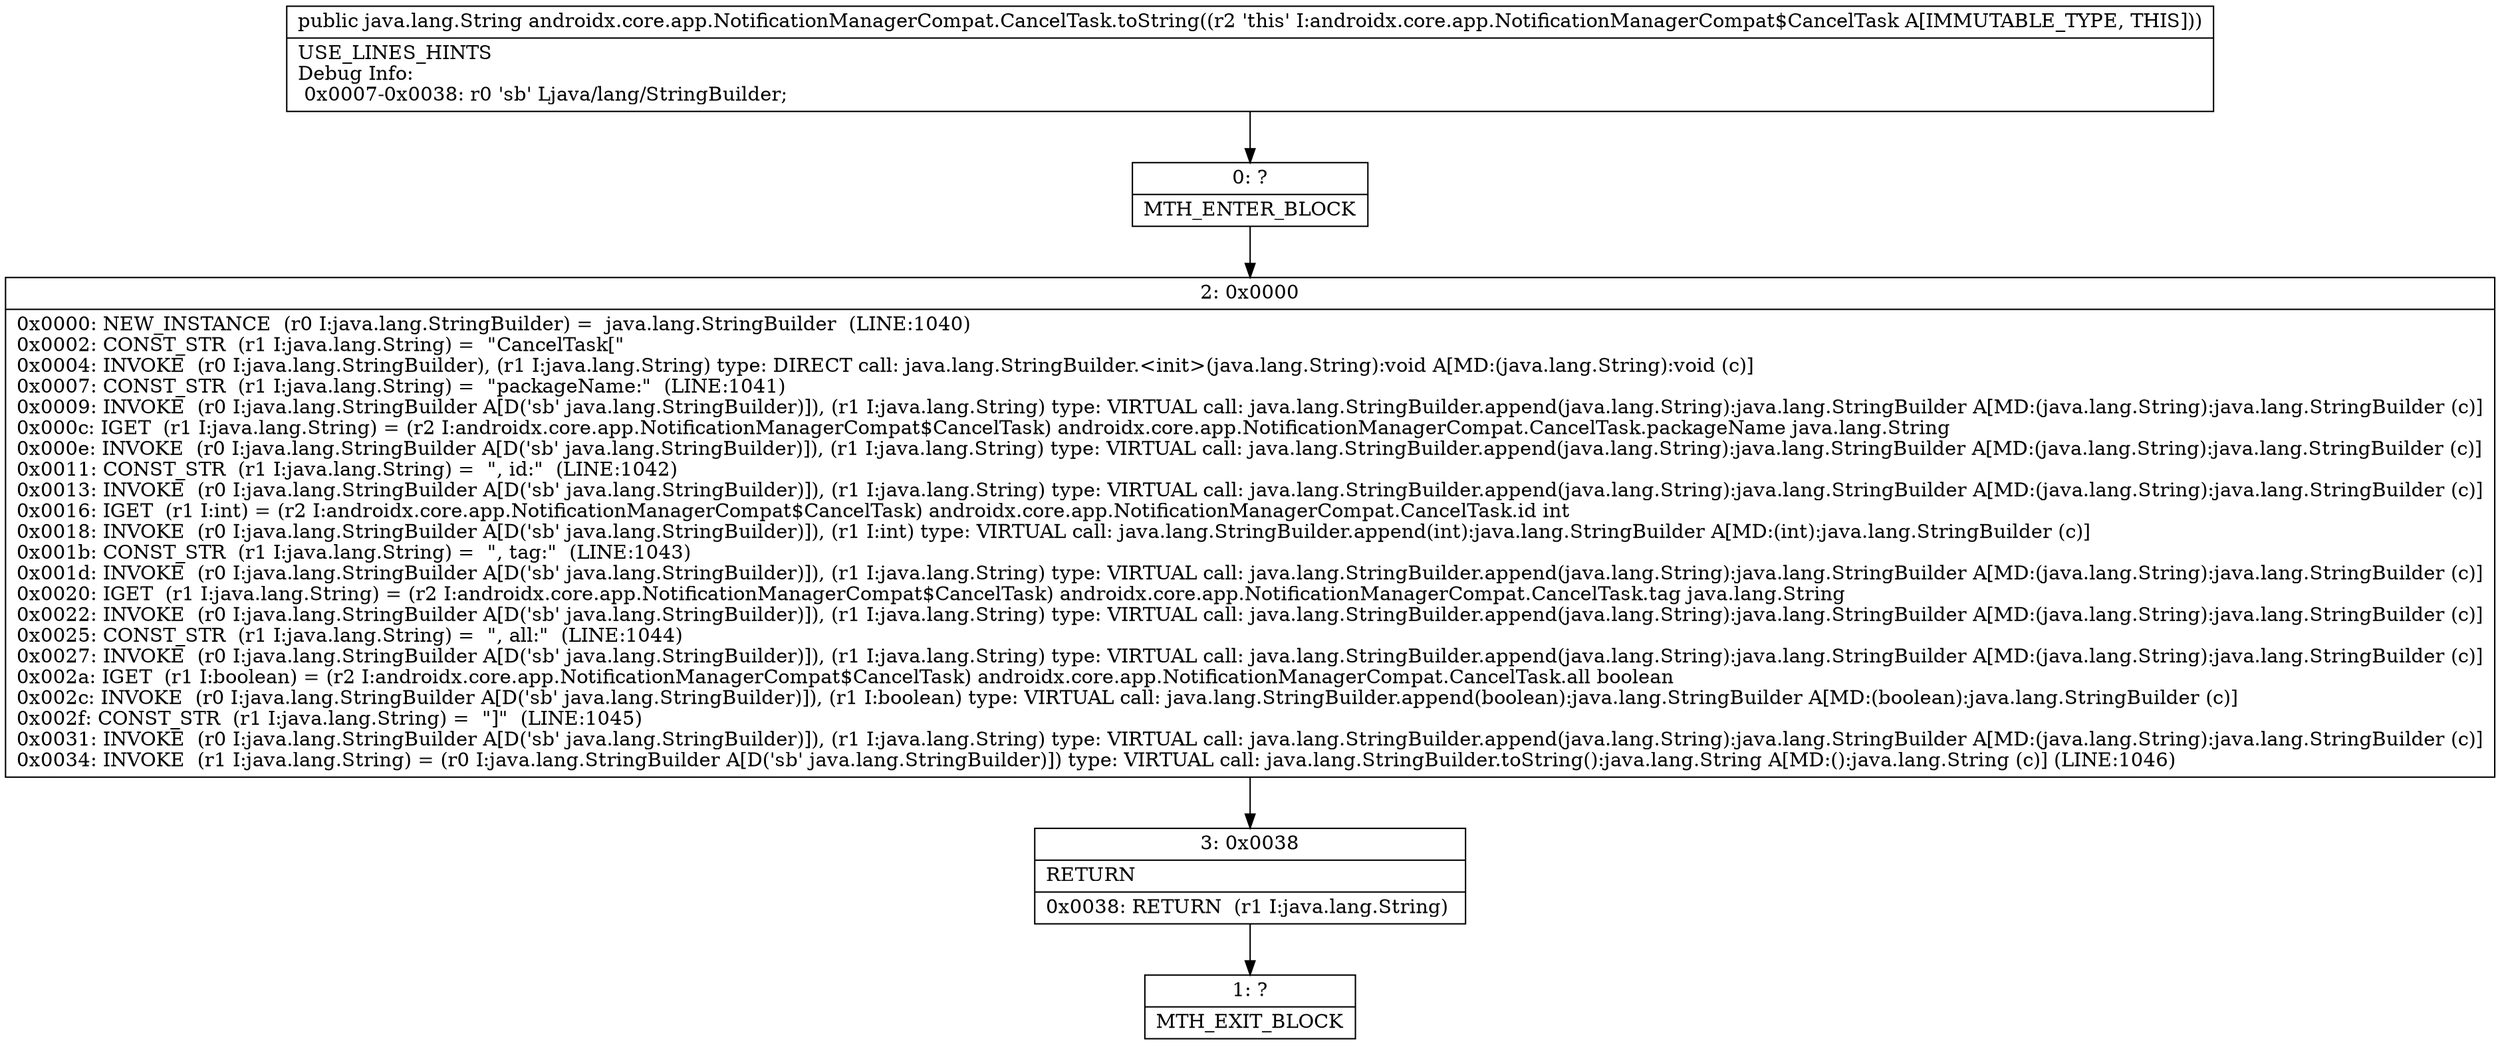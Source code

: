 digraph "CFG forandroidx.core.app.NotificationManagerCompat.CancelTask.toString()Ljava\/lang\/String;" {
Node_0 [shape=record,label="{0\:\ ?|MTH_ENTER_BLOCK\l}"];
Node_2 [shape=record,label="{2\:\ 0x0000|0x0000: NEW_INSTANCE  (r0 I:java.lang.StringBuilder) =  java.lang.StringBuilder  (LINE:1040)\l0x0002: CONST_STR  (r1 I:java.lang.String) =  \"CancelTask[\" \l0x0004: INVOKE  (r0 I:java.lang.StringBuilder), (r1 I:java.lang.String) type: DIRECT call: java.lang.StringBuilder.\<init\>(java.lang.String):void A[MD:(java.lang.String):void (c)]\l0x0007: CONST_STR  (r1 I:java.lang.String) =  \"packageName:\"  (LINE:1041)\l0x0009: INVOKE  (r0 I:java.lang.StringBuilder A[D('sb' java.lang.StringBuilder)]), (r1 I:java.lang.String) type: VIRTUAL call: java.lang.StringBuilder.append(java.lang.String):java.lang.StringBuilder A[MD:(java.lang.String):java.lang.StringBuilder (c)]\l0x000c: IGET  (r1 I:java.lang.String) = (r2 I:androidx.core.app.NotificationManagerCompat$CancelTask) androidx.core.app.NotificationManagerCompat.CancelTask.packageName java.lang.String \l0x000e: INVOKE  (r0 I:java.lang.StringBuilder A[D('sb' java.lang.StringBuilder)]), (r1 I:java.lang.String) type: VIRTUAL call: java.lang.StringBuilder.append(java.lang.String):java.lang.StringBuilder A[MD:(java.lang.String):java.lang.StringBuilder (c)]\l0x0011: CONST_STR  (r1 I:java.lang.String) =  \", id:\"  (LINE:1042)\l0x0013: INVOKE  (r0 I:java.lang.StringBuilder A[D('sb' java.lang.StringBuilder)]), (r1 I:java.lang.String) type: VIRTUAL call: java.lang.StringBuilder.append(java.lang.String):java.lang.StringBuilder A[MD:(java.lang.String):java.lang.StringBuilder (c)]\l0x0016: IGET  (r1 I:int) = (r2 I:androidx.core.app.NotificationManagerCompat$CancelTask) androidx.core.app.NotificationManagerCompat.CancelTask.id int \l0x0018: INVOKE  (r0 I:java.lang.StringBuilder A[D('sb' java.lang.StringBuilder)]), (r1 I:int) type: VIRTUAL call: java.lang.StringBuilder.append(int):java.lang.StringBuilder A[MD:(int):java.lang.StringBuilder (c)]\l0x001b: CONST_STR  (r1 I:java.lang.String) =  \", tag:\"  (LINE:1043)\l0x001d: INVOKE  (r0 I:java.lang.StringBuilder A[D('sb' java.lang.StringBuilder)]), (r1 I:java.lang.String) type: VIRTUAL call: java.lang.StringBuilder.append(java.lang.String):java.lang.StringBuilder A[MD:(java.lang.String):java.lang.StringBuilder (c)]\l0x0020: IGET  (r1 I:java.lang.String) = (r2 I:androidx.core.app.NotificationManagerCompat$CancelTask) androidx.core.app.NotificationManagerCompat.CancelTask.tag java.lang.String \l0x0022: INVOKE  (r0 I:java.lang.StringBuilder A[D('sb' java.lang.StringBuilder)]), (r1 I:java.lang.String) type: VIRTUAL call: java.lang.StringBuilder.append(java.lang.String):java.lang.StringBuilder A[MD:(java.lang.String):java.lang.StringBuilder (c)]\l0x0025: CONST_STR  (r1 I:java.lang.String) =  \", all:\"  (LINE:1044)\l0x0027: INVOKE  (r0 I:java.lang.StringBuilder A[D('sb' java.lang.StringBuilder)]), (r1 I:java.lang.String) type: VIRTUAL call: java.lang.StringBuilder.append(java.lang.String):java.lang.StringBuilder A[MD:(java.lang.String):java.lang.StringBuilder (c)]\l0x002a: IGET  (r1 I:boolean) = (r2 I:androidx.core.app.NotificationManagerCompat$CancelTask) androidx.core.app.NotificationManagerCompat.CancelTask.all boolean \l0x002c: INVOKE  (r0 I:java.lang.StringBuilder A[D('sb' java.lang.StringBuilder)]), (r1 I:boolean) type: VIRTUAL call: java.lang.StringBuilder.append(boolean):java.lang.StringBuilder A[MD:(boolean):java.lang.StringBuilder (c)]\l0x002f: CONST_STR  (r1 I:java.lang.String) =  \"]\"  (LINE:1045)\l0x0031: INVOKE  (r0 I:java.lang.StringBuilder A[D('sb' java.lang.StringBuilder)]), (r1 I:java.lang.String) type: VIRTUAL call: java.lang.StringBuilder.append(java.lang.String):java.lang.StringBuilder A[MD:(java.lang.String):java.lang.StringBuilder (c)]\l0x0034: INVOKE  (r1 I:java.lang.String) = (r0 I:java.lang.StringBuilder A[D('sb' java.lang.StringBuilder)]) type: VIRTUAL call: java.lang.StringBuilder.toString():java.lang.String A[MD:():java.lang.String (c)] (LINE:1046)\l}"];
Node_3 [shape=record,label="{3\:\ 0x0038|RETURN\l|0x0038: RETURN  (r1 I:java.lang.String) \l}"];
Node_1 [shape=record,label="{1\:\ ?|MTH_EXIT_BLOCK\l}"];
MethodNode[shape=record,label="{public java.lang.String androidx.core.app.NotificationManagerCompat.CancelTask.toString((r2 'this' I:androidx.core.app.NotificationManagerCompat$CancelTask A[IMMUTABLE_TYPE, THIS]))  | USE_LINES_HINTS\lDebug Info:\l  0x0007\-0x0038: r0 'sb' Ljava\/lang\/StringBuilder;\l}"];
MethodNode -> Node_0;Node_0 -> Node_2;
Node_2 -> Node_3;
Node_3 -> Node_1;
}


